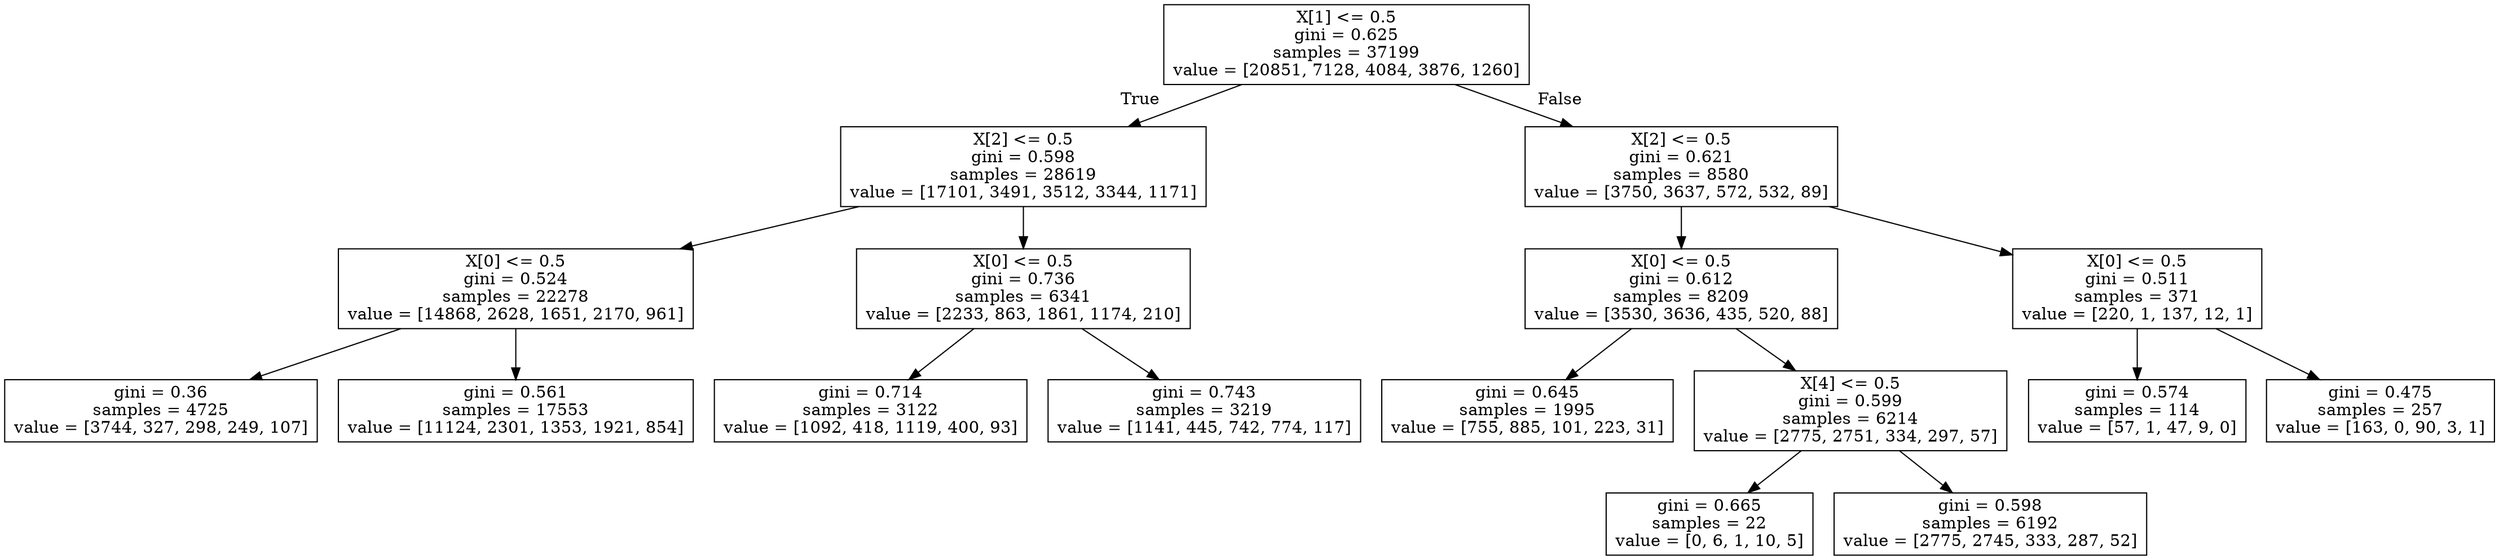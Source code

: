 digraph Tree {
node [shape=box] ;
0 [label="X[1] <= 0.5\ngini = 0.625\nsamples = 37199\nvalue = [20851, 7128, 4084, 3876, 1260]"] ;
1 [label="X[2] <= 0.5\ngini = 0.598\nsamples = 28619\nvalue = [17101, 3491, 3512, 3344, 1171]"] ;
0 -> 1 [labeldistance=2.5, labelangle=45, headlabel="True"] ;
2 [label="X[0] <= 0.5\ngini = 0.524\nsamples = 22278\nvalue = [14868, 2628, 1651, 2170, 961]"] ;
1 -> 2 ;
3 [label="gini = 0.36\nsamples = 4725\nvalue = [3744, 327, 298, 249, 107]"] ;
2 -> 3 ;
4 [label="gini = 0.561\nsamples = 17553\nvalue = [11124, 2301, 1353, 1921, 854]"] ;
2 -> 4 ;
5 [label="X[0] <= 0.5\ngini = 0.736\nsamples = 6341\nvalue = [2233, 863, 1861, 1174, 210]"] ;
1 -> 5 ;
6 [label="gini = 0.714\nsamples = 3122\nvalue = [1092, 418, 1119, 400, 93]"] ;
5 -> 6 ;
7 [label="gini = 0.743\nsamples = 3219\nvalue = [1141, 445, 742, 774, 117]"] ;
5 -> 7 ;
8 [label="X[2] <= 0.5\ngini = 0.621\nsamples = 8580\nvalue = [3750, 3637, 572, 532, 89]"] ;
0 -> 8 [labeldistance=2.5, labelangle=-45, headlabel="False"] ;
9 [label="X[0] <= 0.5\ngini = 0.612\nsamples = 8209\nvalue = [3530, 3636, 435, 520, 88]"] ;
8 -> 9 ;
10 [label="gini = 0.645\nsamples = 1995\nvalue = [755, 885, 101, 223, 31]"] ;
9 -> 10 ;
11 [label="X[4] <= 0.5\ngini = 0.599\nsamples = 6214\nvalue = [2775, 2751, 334, 297, 57]"] ;
9 -> 11 ;
12 [label="gini = 0.665\nsamples = 22\nvalue = [0, 6, 1, 10, 5]"] ;
11 -> 12 ;
13 [label="gini = 0.598\nsamples = 6192\nvalue = [2775, 2745, 333, 287, 52]"] ;
11 -> 13 ;
14 [label="X[0] <= 0.5\ngini = 0.511\nsamples = 371\nvalue = [220, 1, 137, 12, 1]"] ;
8 -> 14 ;
15 [label="gini = 0.574\nsamples = 114\nvalue = [57, 1, 47, 9, 0]"] ;
14 -> 15 ;
16 [label="gini = 0.475\nsamples = 257\nvalue = [163, 0, 90, 3, 1]"] ;
14 -> 16 ;
}